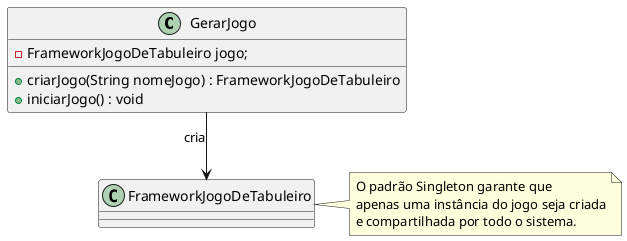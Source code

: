 @startuml 
skinparam linetype ortho
' !include src/frameworkJogoDeTabuleiro/singleton/estruturaFrameworkJogoDeTabuleiro.puml

class GerarJogo {
    - FrameworkJogoDeTabuleiro jogo;
    + criarJogo(String nomeJogo) : FrameworkJogoDeTabuleiro
    + iniciarJogo() : void
}

GerarJogo --> FrameworkJogoDeTabuleiro : cria

note right of FrameworkJogoDeTabuleiro
O padrão Singleton garante que
apenas uma instância do jogo seja criada
e compartilhada por todo o sistema.
end note
@enduml
